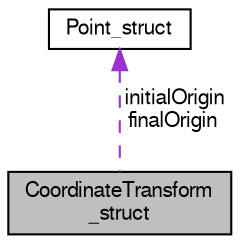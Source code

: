 digraph "CoordinateTransform_struct"
{
  bgcolor="transparent";
  edge [fontname="FreeSans",fontsize="10",labelfontname="FreeSans",labelfontsize="10"];
  node [fontname="FreeSans",fontsize="10",shape=record];
  Node1 [label="CoordinateTransform\l_struct",height=0.2,width=0.4,color="black", fillcolor="grey75", style="filled" fontcolor="black"];
  Node2 -> Node1 [dir="back",color="darkorchid3",fontsize="10",style="dashed",label=" initialOrigin\nfinalOrigin" ,fontname="FreeSans"];
  Node2 [label="Point_struct",height=0.2,width=0.4,color="black",URL="$struct_point__struct.html"];
}
